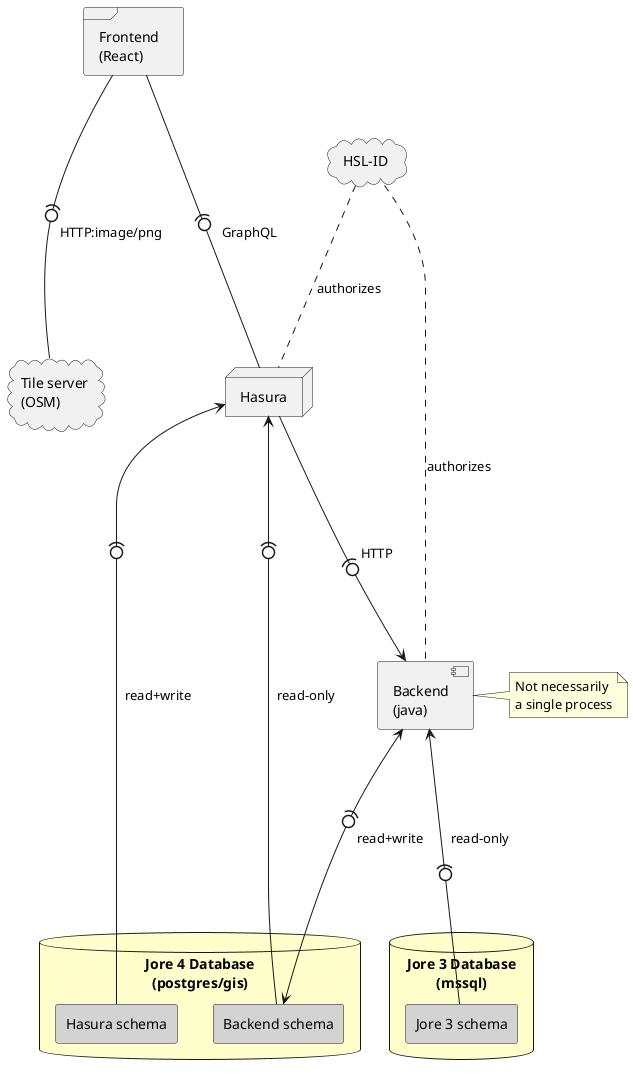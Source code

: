 @startuml
'https://plantuml.com/deployment-diagram

database "Jore 4 Database\n(postgres/gis)" as db #business {
    rectangle "Hasura schema" as hasuraschema #lightgray
    rectangle "Backend schema" as backendschema #lightgray
}

database "Jore 3 Database\n(mssql)" as legacydb #business {
    rectangle "Jore 3 schema" as legacyschema #lightgray
}

node "Hasura" as hasura

frame "Frontend\n(React)" as frontend

component "Backend\n(java)" as backend

cloud "HSL-ID" as hslid

cloud "Tile server\n(OSM)" as tile

note right of backend : Not necessarily\na single process

frontend --(0-- hasura : GraphQL

frontend --(0-- tile : HTTP:image/png

hasura <--(0-- backendschema : read-only

hasura <--(0-- hasuraschema : read+write

backend <--(0--> backendschema : read+write

backend <--(0-- legacyschema : read-only

hasura --(0--> backend : HTTP

hslid ... backend : authorizes
hslid ... hasura : authorizes

@enduml
